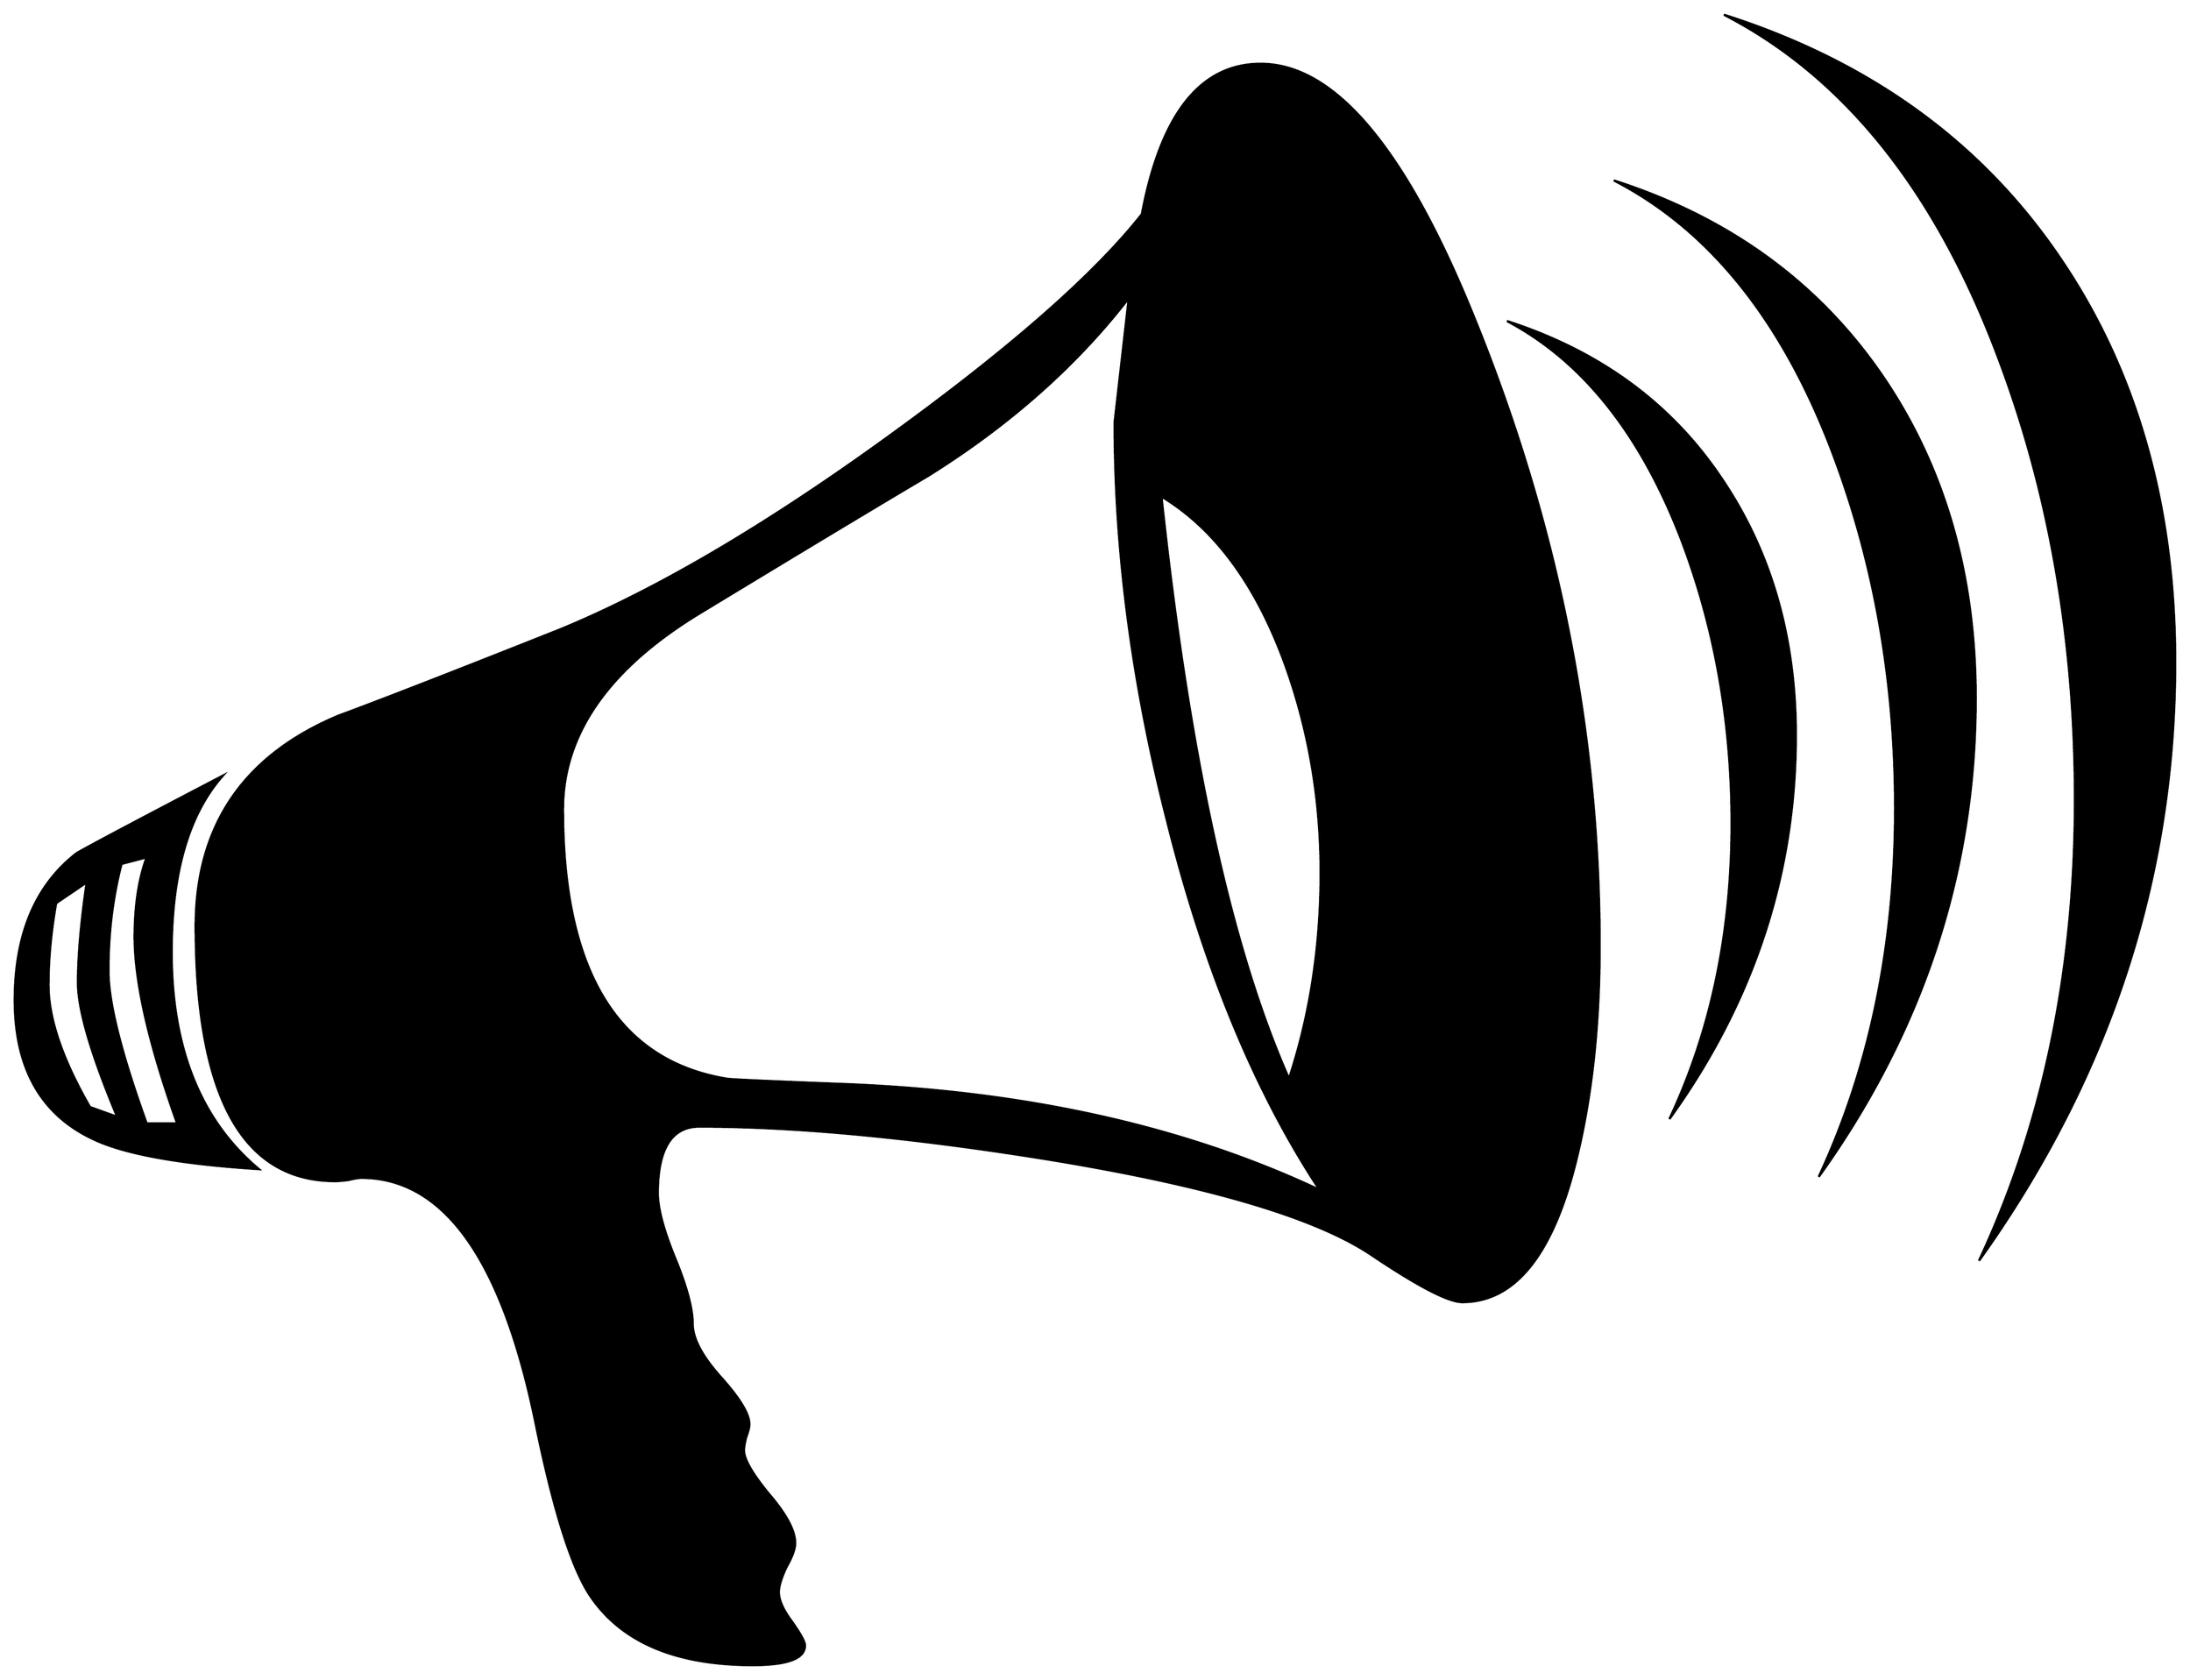 


\begin{tikzpicture}[y=0.80pt, x=0.80pt, yscale=-1.0, xscale=1.0, inner sep=0pt, outer sep=0pt]
\begin{scope}[shift={(100.0,1648.0)},nonzero rule]
  \path[draw=.,fill=.,line width=1.600pt] (2033.0,-687.0) ..
    controls (2033.0,-489.0) and (1973.0,-306.0) ..
    (1853.0,-138.0) .. controls (1911.667,-263.333) and
    (1941.0,-404.333) .. (1941.0,-561.0) .. controls
    (1941.0,-707.667) and (1917.333,-843.333) .. (1870.0,-968.0) ..
    controls (1812.667,-1120.0) and (1729.0,-1224.333) ..
    (1619.0,-1281.0) .. controls (1753.0,-1238.333) and
    (1856.0,-1163.667) .. (1928.0,-1057.0) .. controls
    (1998.0,-953.667) and (2033.0,-830.333) .. (2033.0,-687.0) --
    cycle(1850.0,-654.0) .. controls (1850.0,-495.333) and
    (1802.0,-349.0) .. (1706.0,-215.0) .. controls
    (1752.667,-315.0) and (1776.0,-427.667) .. (1776.0,-553.0) ..
    controls (1776.0,-669.0) and (1757.0,-777.333) ..
    (1719.0,-878.0) .. controls (1673.0,-1000.0) and
    (1606.0,-1083.667) .. (1518.0,-1129.0) .. controls
    (1624.0,-1095.0) and (1706.333,-1035.0) .. (1765.0,-949.0) ..
    controls (1821.667,-865.667) and (1850.0,-767.333) ..
    (1850.0,-654.0) -- cycle(1685.0,-620.0) .. controls
    (1685.0,-492.667) and (1646.333,-375.333) .. (1569.0,-268.0) ..
    controls (1607.0,-348.667) and (1626.0,-439.0) ..
    (1626.0,-539.0) .. controls (1626.0,-631.667) and
    (1610.667,-718.333) .. (1580.0,-799.0) .. controls
    (1542.667,-896.333) and (1489.333,-963.333) .. (1420.0,-1000.0) ..
    controls (1504.667,-972.667) and (1570.0,-925.0) ..
    (1616.0,-857.0) .. controls (1662.0,-789.667) and
    (1685.0,-710.667) .. (1685.0,-620.0) -- cycle(1505.0,-427.0)
    .. controls (1505.0,-354.333) and (1498.0,-289.333) ..
    (1484.0,-232.0) .. controls (1462.667,-144.0) and
    (1427.667,-100.0) .. (1379.0,-100.0) .. controls
    (1366.333,-100.0) and (1338.667,-114.333) .. (1296.0,-143.0) ..
    controls (1244.667,-177.667) and (1145.333,-207.0) ..
    (998.0,-231.0) .. controls (874.0,-251.0) and (767.667,-261.0)
    .. (679.0,-261.0) .. controls (653.667,-261.0) and
    (641.0,-240.667) .. (641.0,-200.0) .. controls (641.0,-186.0)
    and (646.333,-166.0) .. (657.0,-140.0) .. controls
    (667.667,-114.0) and (673.0,-94.0) .. (673.0,-80.0) ..
    controls (673.0,-66.667) and (681.667,-50.333) .. (699.0,-31.0) ..
    controls (716.333,-11.667) and (725.0,2.667) .. (725.0,12.0) ..
    controls (725.0,14.667) and (724.0,18.667) .. (722.0,24.0) ..
    controls (720.667,29.333) and (720.0,33.333) .. (720.0,36.0) ..
    controls (720.0,44.0) and (727.667,57.333) .. (743.0,76.0) ..
    controls (759.0,94.667) and (767.0,109.667) .. (767.0,121.0) ..
    controls (767.0,126.333) and (764.333,133.667) .. (759.0,143.0) ..
    controls (754.333,153.0) and (752.0,160.667) .. (752.0,166.0) ..
    controls (752.0,173.333) and (756.0,182.333) .. (764.0,193.0) ..
    controls (772.0,204.333) and (776.0,211.667) .. (776.0,215.0) ..
    controls (776.0,227.0) and (760.0,233.0) .. (728.0,233.0) ..
    controls (658.0,233.0) and (608.667,212.333) .. (580.0,171.0) ..
    controls (562.667,146.333) and (545.667,93.333) .. (529.0,12.0) ..
    controls (498.333,-138.667) and (445.0,-214.0) .. (369.0,-214.0)
    .. controls (366.333,-214.0) and (362.333,-213.333) ..
    (357.0,-212.0) .. controls (351.667,-211.333) and (347.667,-211.0)
    .. (345.0,-211.0) .. controls (259.667,-211.0) and
    (217.0,-289.0) .. (217.0,-445.0) .. controls (217.0,-537.0)
    and (260.667,-601.333) .. (348.0,-638.0) .. controls
    (386.0,-652.0) and (453.667,-678.333) .. (551.0,-717.0) ..
    controls (641.667,-754.333) and (745.333,-815.667) .. (862.0,-901.0)
    .. controls (968.0,-978.333) and (1042.333,-1044.0) ..
    (1085.0,-1098.0) .. controls (1102.333,-1190.0) and
    (1138.667,-1236.0) .. (1194.0,-1236.0) .. controls
    (1259.333,-1236.0) and (1322.333,-1164.0) .. (1383.0,-1020.0) ..
    controls (1464.333,-826.0) and (1505.0,-628.333) ..
    (1505.0,-427.0) -- cycle(275.0,-222.0) .. controls
    (201.667,-226.667) and (150.667,-236.0) .. (122.0,-250.0) ..
    controls (74.667,-272.667) and (51.0,-315.0) .. (51.0,-377.0) ..
    controls (51.0,-437.667) and (70.0,-482.667) .. (108.0,-512.0)
    .. controls (122.0,-520.0) and (166.667,-543.667) ..
    (242.0,-583.0) .. controls (210.667,-547.667) and (195.0,-493.667)
    .. (195.0,-421.0) .. controls (195.0,-333.0) and
    (221.667,-266.667) .. (275.0,-222.0) -- cycle(1249.0,-494.0) ..
    controls (1249.0,-561.333) and (1238.0,-625.333) ..
    (1216.0,-686.0) .. controls (1189.333,-758.667) and
    (1151.667,-809.667) .. (1103.0,-839.0) .. controls
    (1128.333,-601.667) and (1167.333,-423.667) .. (1220.0,-305.0) ..
    controls (1239.333,-363.667) and (1249.0,-426.667) ..
    (1249.0,-494.0) -- cycle(1248.0,-203.0) .. controls
    (1188.667,-293.0) and (1142.0,-406.0) .. (1108.0,-542.0) ..
    controls (1076.0,-667.333) and (1060.0,-789.0) ..
    (1060.0,-907.0) -- (1073.0,-1021.0) .. controls
    (1025.0,-959.0) and (963.667,-904.667) .. (889.0,-858.0) ..
    controls (841.667,-830.0) and (771.333,-787.667) .. (678.0,-731.0)
    .. controls (595.333,-680.333) and (554.0,-620.667) ..
    (554.0,-552.0) .. controls (554.0,-404.0) and (604.0,-321.667)
    .. (704.0,-305.0) .. controls (707.333,-304.333) and
    (744.0,-302.667) .. (814.0,-300.0) .. controls (980.0,-293.333)
    and (1124.667,-261.0) .. (1248.0,-203.0) --
    cycle(200.0,-264.0) .. controls (174.0,-336.667) and
    (161.0,-393.667) .. (161.0,-435.0) .. controls (161.0,-463.667)
    and (164.667,-488.0) .. (172.0,-508.0) -- (149.0,-502.0) ..
    controls (141.0,-471.333) and (137.0,-438.667) .. (137.0,-404.0)
    .. controls (137.0,-375.333) and (148.667,-328.667) ..
    (172.0,-264.0) -- (200.0,-264.0) -- cycle(145.0,-270.0) ..
    controls (121.0,-327.333) and (109.0,-368.333) .. (109.0,-393.0)
    .. controls (109.0,-417.667) and (111.667,-448.333) ..
    (117.0,-485.0) -- (89.0,-466.0) .. controls (84.333,-439.333)
    and (82.0,-414.333) .. (82.0,-391.0) .. controls (82.0,-360.333)
    and (94.667,-323.0) .. (120.0,-279.0) -- (145.0,-270.0) --
    cycle;
\end{scope}

\end{tikzpicture}

